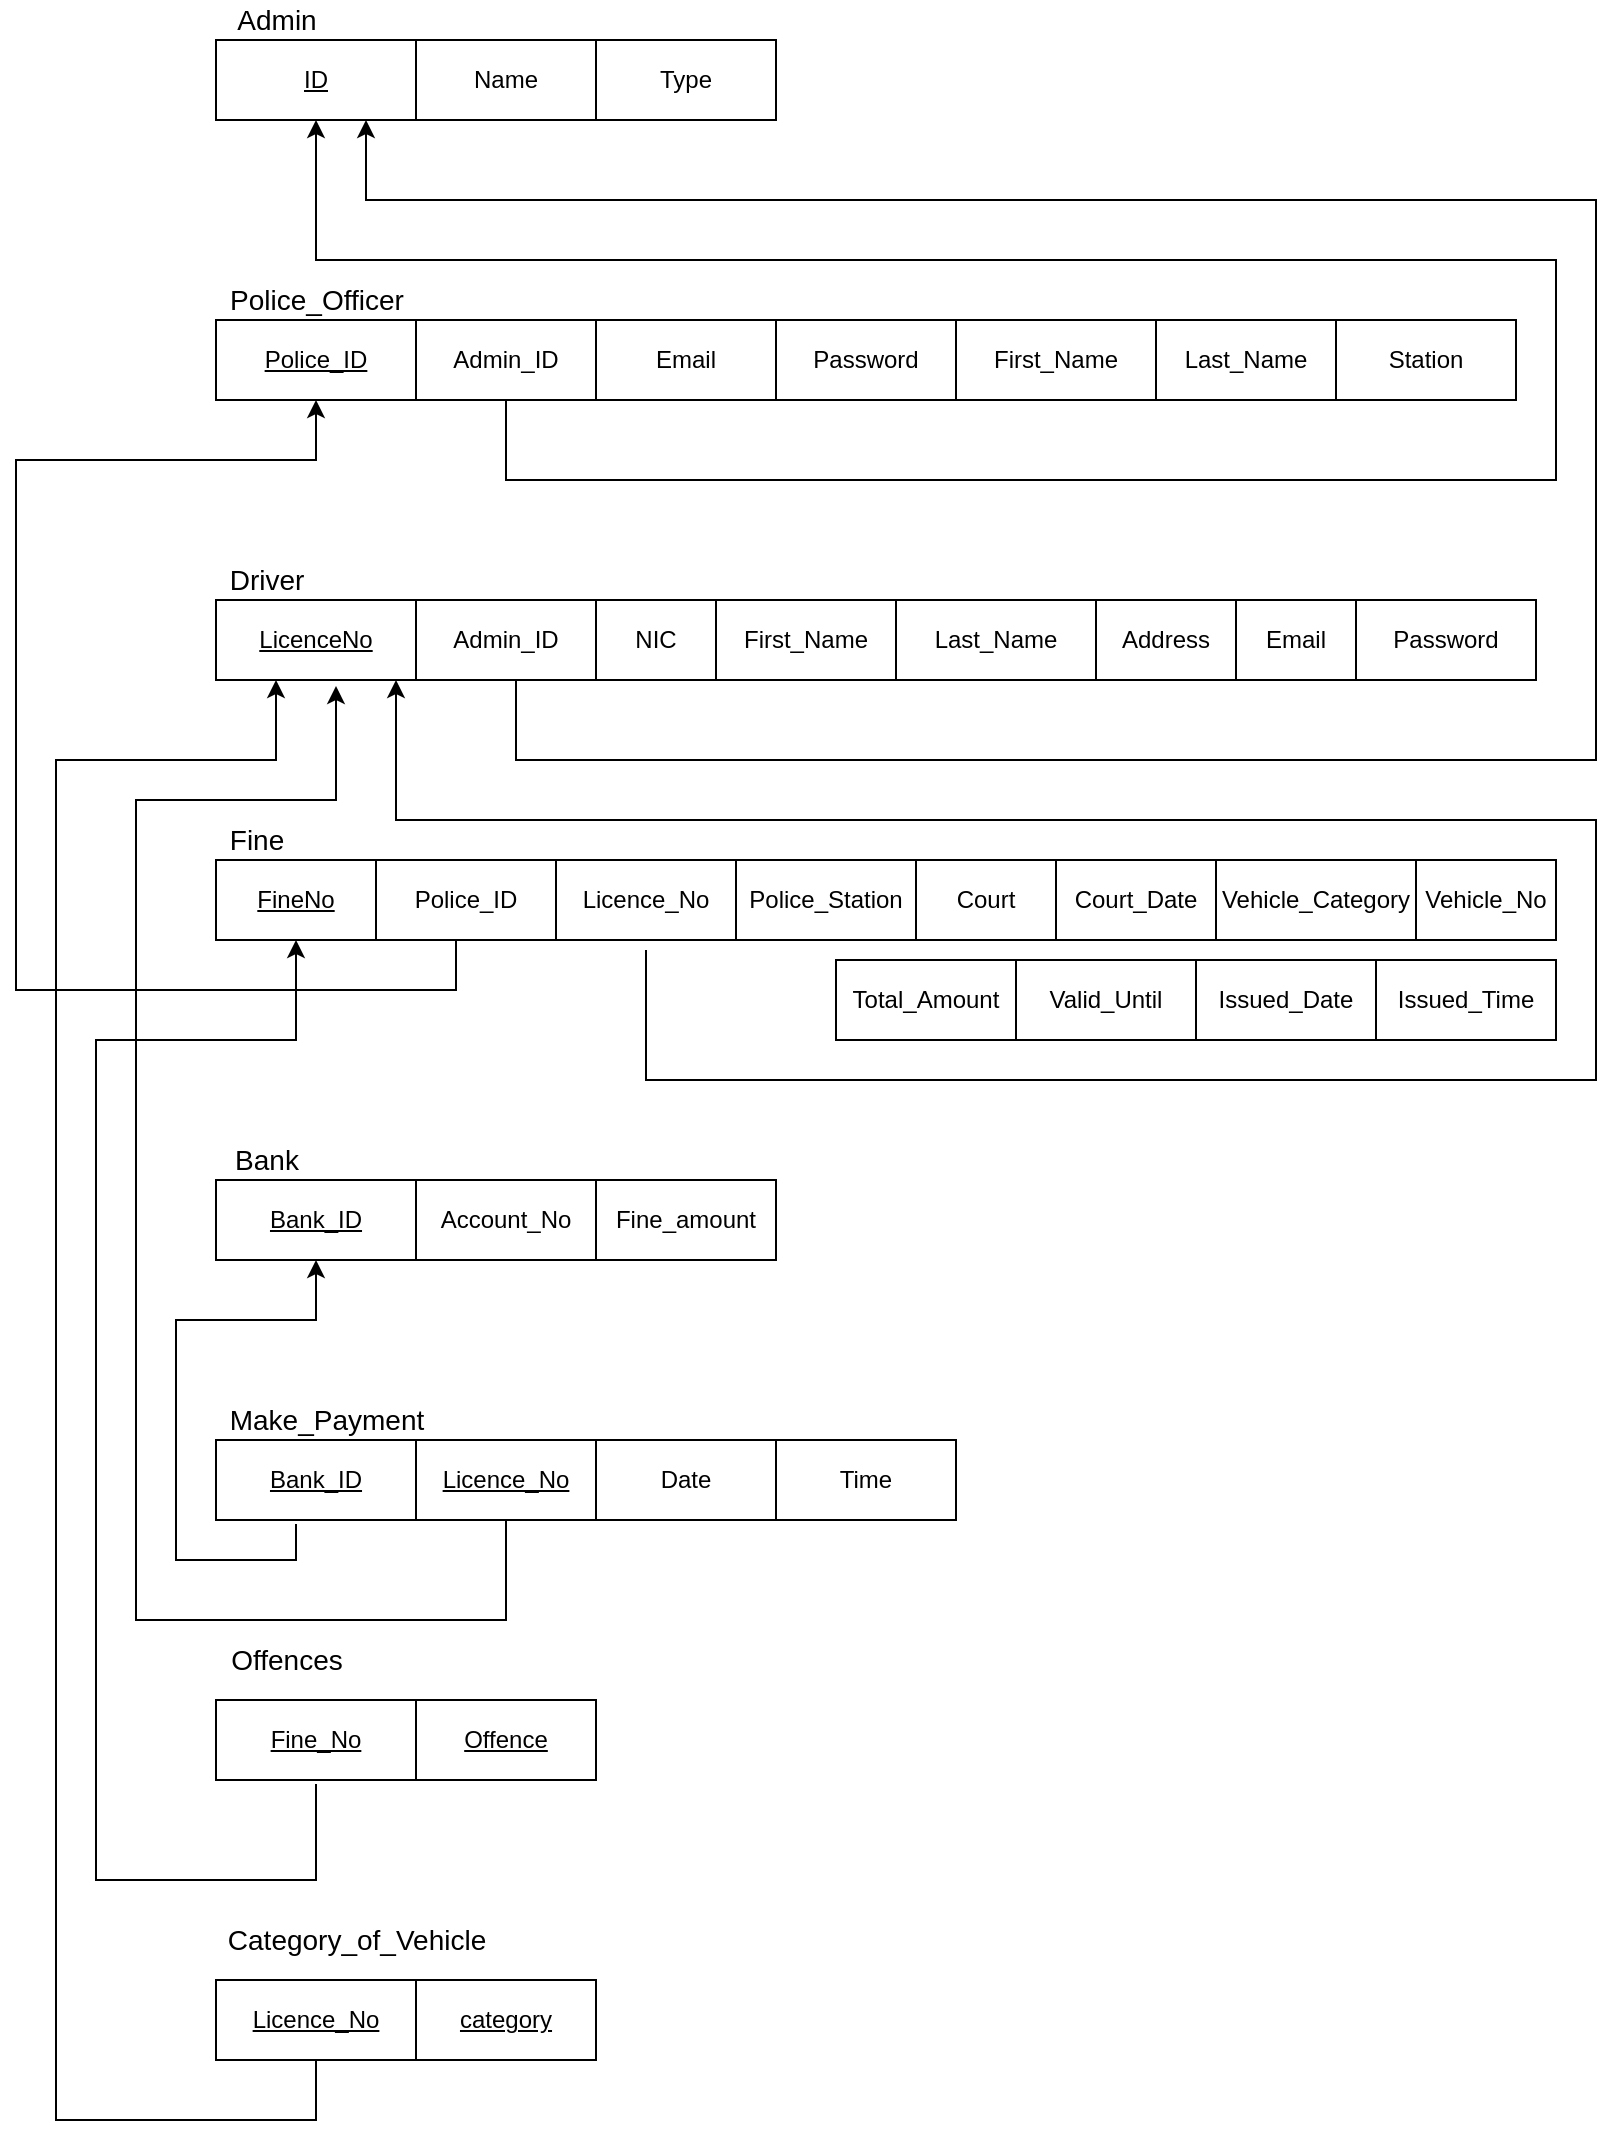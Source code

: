 <mxfile version="12.9.11" type="device"><diagram id="M-Xy5MZf6fK5niCpf5v1" name="Page-1"><mxGraphModel dx="868" dy="544" grid="1" gridSize="10" guides="1" tooltips="1" connect="1" arrows="1" fold="1" page="1" pageScale="1" pageWidth="827" pageHeight="1169" math="0" shadow="0"><root><mxCell id="0"/><mxCell id="1" parent="0"/><mxCell id="SmBCjUTDB5wuTyEj3eWr-1" value="&lt;font style=&quot;font-size: 14px&quot;&gt;Admin&lt;/font&gt;" style="text;html=1;align=center;verticalAlign=middle;resizable=0;points=[];autosize=1;" vertex="1" parent="1"><mxGeometry x="120" y="60" width="60" height="20" as="geometry"/></mxCell><mxCell id="SmBCjUTDB5wuTyEj3eWr-2" value="&lt;font style=&quot;font-size: 14px&quot;&gt;Police_Officer&lt;/font&gt;" style="text;html=1;align=center;verticalAlign=middle;resizable=0;points=[];autosize=1;" vertex="1" parent="1"><mxGeometry x="120" y="200" width="100" height="20" as="geometry"/></mxCell><mxCell id="SmBCjUTDB5wuTyEj3eWr-3" value="&lt;font style=&quot;font-size: 14px&quot;&gt;Driver&lt;/font&gt;" style="text;html=1;align=center;verticalAlign=middle;resizable=0;points=[];autosize=1;" vertex="1" parent="1"><mxGeometry x="120" y="340" width="50" height="20" as="geometry"/></mxCell><mxCell id="SmBCjUTDB5wuTyEj3eWr-4" value="&lt;font style=&quot;font-size: 14px&quot;&gt;Fine&lt;/font&gt;" style="text;html=1;align=center;verticalAlign=middle;resizable=0;points=[];autosize=1;" vertex="1" parent="1"><mxGeometry x="120" y="470" width="40" height="20" as="geometry"/></mxCell><mxCell id="SmBCjUTDB5wuTyEj3eWr-5" value="&lt;font style=&quot;font-size: 14px&quot;&gt;Bank&lt;/font&gt;" style="text;html=1;align=center;verticalAlign=middle;resizable=0;points=[];autosize=1;" vertex="1" parent="1"><mxGeometry x="120" y="630" width="50" height="20" as="geometry"/></mxCell><mxCell id="SmBCjUTDB5wuTyEj3eWr-6" value="&lt;font style=&quot;font-size: 14px&quot;&gt;Make_Payment&lt;/font&gt;" style="text;html=1;align=center;verticalAlign=middle;resizable=0;points=[];autosize=1;" vertex="1" parent="1"><mxGeometry x="120" y="760" width="110" height="20" as="geometry"/></mxCell><mxCell id="SmBCjUTDB5wuTyEj3eWr-7" value="&lt;font style=&quot;font-size: 14px&quot;&gt;Offences&lt;/font&gt;" style="text;html=1;align=center;verticalAlign=middle;resizable=0;points=[];autosize=1;" vertex="1" parent="1"><mxGeometry x="120" y="880" width="70" height="20" as="geometry"/></mxCell><mxCell id="SmBCjUTDB5wuTyEj3eWr-8" value="&lt;u&gt;&lt;font style=&quot;font-size: 12px&quot;&gt;ID&lt;/font&gt;&lt;/u&gt;" style="rounded=0;whiteSpace=wrap;html=1;" vertex="1" parent="1"><mxGeometry x="120" y="80" width="100" height="40" as="geometry"/></mxCell><mxCell id="SmBCjUTDB5wuTyEj3eWr-9" value="Name" style="rounded=0;whiteSpace=wrap;html=1;" vertex="1" parent="1"><mxGeometry x="220" y="80" width="90" height="40" as="geometry"/></mxCell><mxCell id="SmBCjUTDB5wuTyEj3eWr-11" value="Type" style="rounded=0;whiteSpace=wrap;html=1;" vertex="1" parent="1"><mxGeometry x="310" y="80" width="90" height="40" as="geometry"/></mxCell><mxCell id="SmBCjUTDB5wuTyEj3eWr-17" value="&lt;u&gt;&lt;font style=&quot;font-size: 12px&quot;&gt;Police_ID&lt;/font&gt;&lt;/u&gt;" style="rounded=0;whiteSpace=wrap;html=1;" vertex="1" parent="1"><mxGeometry x="120" y="220" width="100" height="40" as="geometry"/></mxCell><mxCell id="SmBCjUTDB5wuTyEj3eWr-18" value="Admin_ID" style="rounded=0;whiteSpace=wrap;html=1;" vertex="1" parent="1"><mxGeometry x="220" y="220" width="90" height="40" as="geometry"/></mxCell><mxCell id="SmBCjUTDB5wuTyEj3eWr-19" value="Email" style="rounded=0;whiteSpace=wrap;html=1;" vertex="1" parent="1"><mxGeometry x="310" y="220" width="90" height="40" as="geometry"/></mxCell><mxCell id="SmBCjUTDB5wuTyEj3eWr-20" value="Password" style="rounded=0;whiteSpace=wrap;html=1;" vertex="1" parent="1"><mxGeometry x="400" y="220" width="90" height="40" as="geometry"/></mxCell><mxCell id="SmBCjUTDB5wuTyEj3eWr-21" value="&lt;u&gt;&lt;font style=&quot;font-size: 12px&quot;&gt;LicenceNo&lt;/font&gt;&lt;/u&gt;" style="rounded=0;whiteSpace=wrap;html=1;" vertex="1" parent="1"><mxGeometry x="120" y="360" width="100" height="40" as="geometry"/></mxCell><mxCell id="SmBCjUTDB5wuTyEj3eWr-22" value="Admin_ID" style="rounded=0;whiteSpace=wrap;html=1;" vertex="1" parent="1"><mxGeometry x="220" y="360" width="90" height="40" as="geometry"/></mxCell><mxCell id="SmBCjUTDB5wuTyEj3eWr-23" value="NIC" style="rounded=0;whiteSpace=wrap;html=1;" vertex="1" parent="1"><mxGeometry x="310" y="360" width="60" height="40" as="geometry"/></mxCell><mxCell id="SmBCjUTDB5wuTyEj3eWr-24" value="First_Name" style="rounded=0;whiteSpace=wrap;html=1;" vertex="1" parent="1"><mxGeometry x="370" y="360" width="90" height="40" as="geometry"/></mxCell><mxCell id="SmBCjUTDB5wuTyEj3eWr-25" value="&lt;font style=&quot;font-size: 12px&quot;&gt;Last_Name&lt;/font&gt;" style="rounded=0;whiteSpace=wrap;html=1;" vertex="1" parent="1"><mxGeometry x="460" y="360" width="100" height="40" as="geometry"/></mxCell><mxCell id="SmBCjUTDB5wuTyEj3eWr-26" value="Address" style="rounded=0;whiteSpace=wrap;html=1;" vertex="1" parent="1"><mxGeometry x="560" y="360" width="70" height="40" as="geometry"/></mxCell><mxCell id="SmBCjUTDB5wuTyEj3eWr-27" value="Email" style="rounded=0;whiteSpace=wrap;html=1;" vertex="1" parent="1"><mxGeometry x="630" y="360" width="60" height="40" as="geometry"/></mxCell><mxCell id="SmBCjUTDB5wuTyEj3eWr-28" value="Password" style="rounded=0;whiteSpace=wrap;html=1;" vertex="1" parent="1"><mxGeometry x="690" y="360" width="90" height="40" as="geometry"/></mxCell><mxCell id="SmBCjUTDB5wuTyEj3eWr-29" value="First_Name" style="rounded=0;whiteSpace=wrap;html=1;" vertex="1" parent="1"><mxGeometry x="490" y="220" width="100" height="40" as="geometry"/></mxCell><mxCell id="SmBCjUTDB5wuTyEj3eWr-30" value="Last_Name" style="rounded=0;whiteSpace=wrap;html=1;" vertex="1" parent="1"><mxGeometry x="590" y="220" width="90" height="40" as="geometry"/></mxCell><mxCell id="SmBCjUTDB5wuTyEj3eWr-31" value="Station" style="rounded=0;whiteSpace=wrap;html=1;" vertex="1" parent="1"><mxGeometry x="680" y="220" width="90" height="40" as="geometry"/></mxCell><mxCell id="SmBCjUTDB5wuTyEj3eWr-33" value="&lt;u&gt;&lt;font style=&quot;font-size: 12px&quot;&gt;FineNo&lt;/font&gt;&lt;/u&gt;" style="rounded=0;whiteSpace=wrap;html=1;" vertex="1" parent="1"><mxGeometry x="120" y="490" width="80" height="40" as="geometry"/></mxCell><mxCell id="SmBCjUTDB5wuTyEj3eWr-34" value="Police_ID" style="rounded=0;whiteSpace=wrap;html=1;" vertex="1" parent="1"><mxGeometry x="200" y="490" width="90" height="40" as="geometry"/></mxCell><mxCell id="SmBCjUTDB5wuTyEj3eWr-48" value="Police_Station" style="rounded=0;whiteSpace=wrap;html=1;" vertex="1" parent="1"><mxGeometry x="380" y="490" width="90" height="40" as="geometry"/></mxCell><mxCell id="SmBCjUTDB5wuTyEj3eWr-35" value="Licence_No" style="rounded=0;whiteSpace=wrap;html=1;" vertex="1" parent="1"><mxGeometry x="290" y="490" width="90" height="40" as="geometry"/></mxCell><mxCell id="SmBCjUTDB5wuTyEj3eWr-36" value="Court" style="rounded=0;whiteSpace=wrap;html=1;" vertex="1" parent="1"><mxGeometry x="470" y="490" width="70" height="40" as="geometry"/></mxCell><mxCell id="SmBCjUTDB5wuTyEj3eWr-37" value="&lt;font style=&quot;font-size: 12px&quot;&gt;Court_Date&lt;/font&gt;" style="rounded=0;whiteSpace=wrap;html=1;" vertex="1" parent="1"><mxGeometry x="540" y="490" width="80" height="40" as="geometry"/></mxCell><mxCell id="SmBCjUTDB5wuTyEj3eWr-38" value="Vehicle_Category" style="rounded=0;whiteSpace=wrap;html=1;" vertex="1" parent="1"><mxGeometry x="620" y="490" width="100" height="40" as="geometry"/></mxCell><mxCell id="SmBCjUTDB5wuTyEj3eWr-39" value="Total_Amount" style="rounded=0;whiteSpace=wrap;html=1;" vertex="1" parent="1"><mxGeometry x="430" y="540" width="90" height="40" as="geometry"/></mxCell><mxCell id="SmBCjUTDB5wuTyEj3eWr-41" value="Valid_Until" style="rounded=0;whiteSpace=wrap;html=1;" vertex="1" parent="1"><mxGeometry x="520" y="540" width="90" height="40" as="geometry"/></mxCell><mxCell id="SmBCjUTDB5wuTyEj3eWr-43" value="Issued_Date" style="rounded=0;whiteSpace=wrap;html=1;" vertex="1" parent="1"><mxGeometry x="610" y="540" width="90" height="40" as="geometry"/></mxCell><mxCell id="SmBCjUTDB5wuTyEj3eWr-46" value="Issued_Time" style="rounded=0;whiteSpace=wrap;html=1;" vertex="1" parent="1"><mxGeometry x="700" y="540" width="90" height="40" as="geometry"/></mxCell><mxCell id="SmBCjUTDB5wuTyEj3eWr-40" value="Vehicle_No" style="rounded=0;whiteSpace=wrap;html=1;" vertex="1" parent="1"><mxGeometry x="720" y="490" width="70" height="40" as="geometry"/></mxCell><mxCell id="SmBCjUTDB5wuTyEj3eWr-50" value="&lt;u&gt;&lt;font style=&quot;font-size: 12px&quot;&gt;Bank_ID&lt;/font&gt;&lt;/u&gt;" style="rounded=0;whiteSpace=wrap;html=1;" vertex="1" parent="1"><mxGeometry x="120" y="650" width="100" height="40" as="geometry"/></mxCell><mxCell id="SmBCjUTDB5wuTyEj3eWr-51" value="Account_No" style="rounded=0;whiteSpace=wrap;html=1;" vertex="1" parent="1"><mxGeometry x="220" y="650" width="90" height="40" as="geometry"/></mxCell><mxCell id="SmBCjUTDB5wuTyEj3eWr-52" value="Fine_amount" style="rounded=0;whiteSpace=wrap;html=1;" vertex="1" parent="1"><mxGeometry x="310" y="650" width="90" height="40" as="geometry"/></mxCell><mxCell id="SmBCjUTDB5wuTyEj3eWr-54" value="&lt;u&gt;&lt;font style=&quot;font-size: 12px&quot;&gt;Bank_ID&lt;/font&gt;&lt;/u&gt;" style="rounded=0;whiteSpace=wrap;html=1;" vertex="1" parent="1"><mxGeometry x="120" y="780" width="100" height="40" as="geometry"/></mxCell><mxCell id="SmBCjUTDB5wuTyEj3eWr-55" value="&lt;u&gt;Licence_No&lt;/u&gt;" style="rounded=0;whiteSpace=wrap;html=1;" vertex="1" parent="1"><mxGeometry x="220" y="780" width="90" height="40" as="geometry"/></mxCell><mxCell id="SmBCjUTDB5wuTyEj3eWr-56" value="Date" style="rounded=0;whiteSpace=wrap;html=1;" vertex="1" parent="1"><mxGeometry x="310" y="780" width="90" height="40" as="geometry"/></mxCell><mxCell id="SmBCjUTDB5wuTyEj3eWr-57" value="Time" style="rounded=0;whiteSpace=wrap;html=1;" vertex="1" parent="1"><mxGeometry x="400" y="780" width="90" height="40" as="geometry"/></mxCell><mxCell id="SmBCjUTDB5wuTyEj3eWr-62" value="&lt;font style=&quot;font-size: 14px&quot;&gt;Category_of_Vehicle&lt;/font&gt;" style="text;html=1;align=center;verticalAlign=middle;resizable=0;points=[];autosize=1;" vertex="1" parent="1"><mxGeometry x="120" y="1020" width="140" height="20" as="geometry"/></mxCell><mxCell id="SmBCjUTDB5wuTyEj3eWr-63" value="&lt;u&gt;&lt;font style=&quot;font-size: 12px&quot;&gt;Fine_No&lt;/font&gt;&lt;/u&gt;" style="rounded=0;whiteSpace=wrap;html=1;" vertex="1" parent="1"><mxGeometry x="120" y="910" width="100" height="40" as="geometry"/></mxCell><mxCell id="SmBCjUTDB5wuTyEj3eWr-64" value="&lt;u&gt;Offence&lt;/u&gt;" style="rounded=0;whiteSpace=wrap;html=1;" vertex="1" parent="1"><mxGeometry x="220" y="910" width="90" height="40" as="geometry"/></mxCell><mxCell id="SmBCjUTDB5wuTyEj3eWr-74" value="" style="edgeStyle=orthogonalEdgeStyle;rounded=0;orthogonalLoop=1;jettySize=auto;html=1;" edge="1" parent="1" source="SmBCjUTDB5wuTyEj3eWr-67"><mxGeometry relative="1" as="geometry"><mxPoint x="150" y="400" as="targetPoint"/><Array as="points"><mxPoint x="170" y="1120"/><mxPoint x="40" y="1120"/><mxPoint x="40" y="440"/><mxPoint x="150" y="440"/></Array></mxGeometry></mxCell><mxCell id="SmBCjUTDB5wuTyEj3eWr-67" value="&lt;u&gt;&lt;font style=&quot;font-size: 12px&quot;&gt;Licence_No&lt;/font&gt;&lt;/u&gt;" style="rounded=0;whiteSpace=wrap;html=1;" vertex="1" parent="1"><mxGeometry x="120" y="1050" width="100" height="40" as="geometry"/></mxCell><mxCell id="SmBCjUTDB5wuTyEj3eWr-68" value="&lt;u&gt;category&lt;/u&gt;" style="rounded=0;whiteSpace=wrap;html=1;" vertex="1" parent="1"><mxGeometry x="220" y="1050" width="90" height="40" as="geometry"/></mxCell><mxCell id="SmBCjUTDB5wuTyEj3eWr-75" value="" style="edgeStyle=orthogonalEdgeStyle;rounded=0;orthogonalLoop=1;jettySize=auto;html=1;" edge="1" parent="1"><mxGeometry relative="1" as="geometry"><mxPoint x="170" y="952" as="sourcePoint"/><mxPoint x="160" y="530" as="targetPoint"/><Array as="points"><mxPoint x="170" y="1000"/><mxPoint x="60" y="1000"/><mxPoint x="60" y="580"/><mxPoint x="160" y="580"/></Array></mxGeometry></mxCell><mxCell id="SmBCjUTDB5wuTyEj3eWr-77" value="" style="edgeStyle=orthogonalEdgeStyle;rounded=0;orthogonalLoop=1;jettySize=auto;html=1;" edge="1" parent="1"><mxGeometry relative="1" as="geometry"><mxPoint x="160" y="822" as="sourcePoint"/><mxPoint x="170" y="690" as="targetPoint"/><Array as="points"><mxPoint x="160" y="840"/><mxPoint x="100" y="840"/><mxPoint x="100" y="720"/><mxPoint x="170" y="720"/></Array></mxGeometry></mxCell><mxCell id="SmBCjUTDB5wuTyEj3eWr-78" value="" style="edgeStyle=orthogonalEdgeStyle;rounded=0;orthogonalLoop=1;jettySize=auto;html=1;exitX=0.5;exitY=1;exitDx=0;exitDy=0;entryX=0.6;entryY=1.075;entryDx=0;entryDy=0;entryPerimeter=0;" edge="1" parent="1" source="SmBCjUTDB5wuTyEj3eWr-55" target="SmBCjUTDB5wuTyEj3eWr-21"><mxGeometry relative="1" as="geometry"><mxPoint x="170" y="832" as="sourcePoint"/><mxPoint x="180" y="440" as="targetPoint"/><Array as="points"><mxPoint x="265" y="870"/><mxPoint x="80" y="870"/><mxPoint x="80" y="460"/><mxPoint x="180" y="460"/></Array></mxGeometry></mxCell><mxCell id="SmBCjUTDB5wuTyEj3eWr-79" value="" style="edgeStyle=orthogonalEdgeStyle;rounded=0;orthogonalLoop=1;jettySize=auto;html=1;entryX=0.5;entryY=1;entryDx=0;entryDy=0;" edge="1" parent="1" source="SmBCjUTDB5wuTyEj3eWr-34" target="SmBCjUTDB5wuTyEj3eWr-17"><mxGeometry relative="1" as="geometry"><mxPoint x="240" y="537" as="sourcePoint"/><mxPoint x="250" y="405" as="targetPoint"/><Array as="points"><mxPoint x="240" y="555"/><mxPoint x="20" y="555"/><mxPoint x="20" y="290"/><mxPoint x="170" y="290"/></Array></mxGeometry></mxCell><mxCell id="SmBCjUTDB5wuTyEj3eWr-80" value="" style="edgeStyle=orthogonalEdgeStyle;rounded=0;orthogonalLoop=1;jettySize=auto;html=1;" edge="1" parent="1"><mxGeometry relative="1" as="geometry"><mxPoint x="335" y="535" as="sourcePoint"/><mxPoint x="210" y="400" as="targetPoint"/><Array as="points"><mxPoint x="335" y="600"/><mxPoint x="810" y="600"/><mxPoint x="810" y="470"/><mxPoint x="210" y="470"/></Array></mxGeometry></mxCell><mxCell id="SmBCjUTDB5wuTyEj3eWr-81" value="" style="edgeStyle=orthogonalEdgeStyle;rounded=0;orthogonalLoop=1;jettySize=auto;html=1;" edge="1" parent="1"><mxGeometry relative="1" as="geometry"><mxPoint x="270" y="400" as="sourcePoint"/><mxPoint x="195" y="120" as="targetPoint"/><Array as="points"><mxPoint x="270" y="440"/><mxPoint x="810" y="440"/><mxPoint x="810" y="160"/><mxPoint x="195" y="160"/></Array></mxGeometry></mxCell><mxCell id="SmBCjUTDB5wuTyEj3eWr-82" value="" style="edgeStyle=orthogonalEdgeStyle;rounded=0;orthogonalLoop=1;jettySize=auto;html=1;entryX=0.5;entryY=1;entryDx=0;entryDy=0;" edge="1" parent="1" target="SmBCjUTDB5wuTyEj3eWr-8"><mxGeometry relative="1" as="geometry"><mxPoint x="265" y="260" as="sourcePoint"/><mxPoint x="190" y="-20" as="targetPoint"/><Array as="points"><mxPoint x="265" y="300"/><mxPoint x="790" y="300"/><mxPoint x="790" y="190"/><mxPoint x="170" y="190"/></Array></mxGeometry></mxCell></root></mxGraphModel></diagram></mxfile>